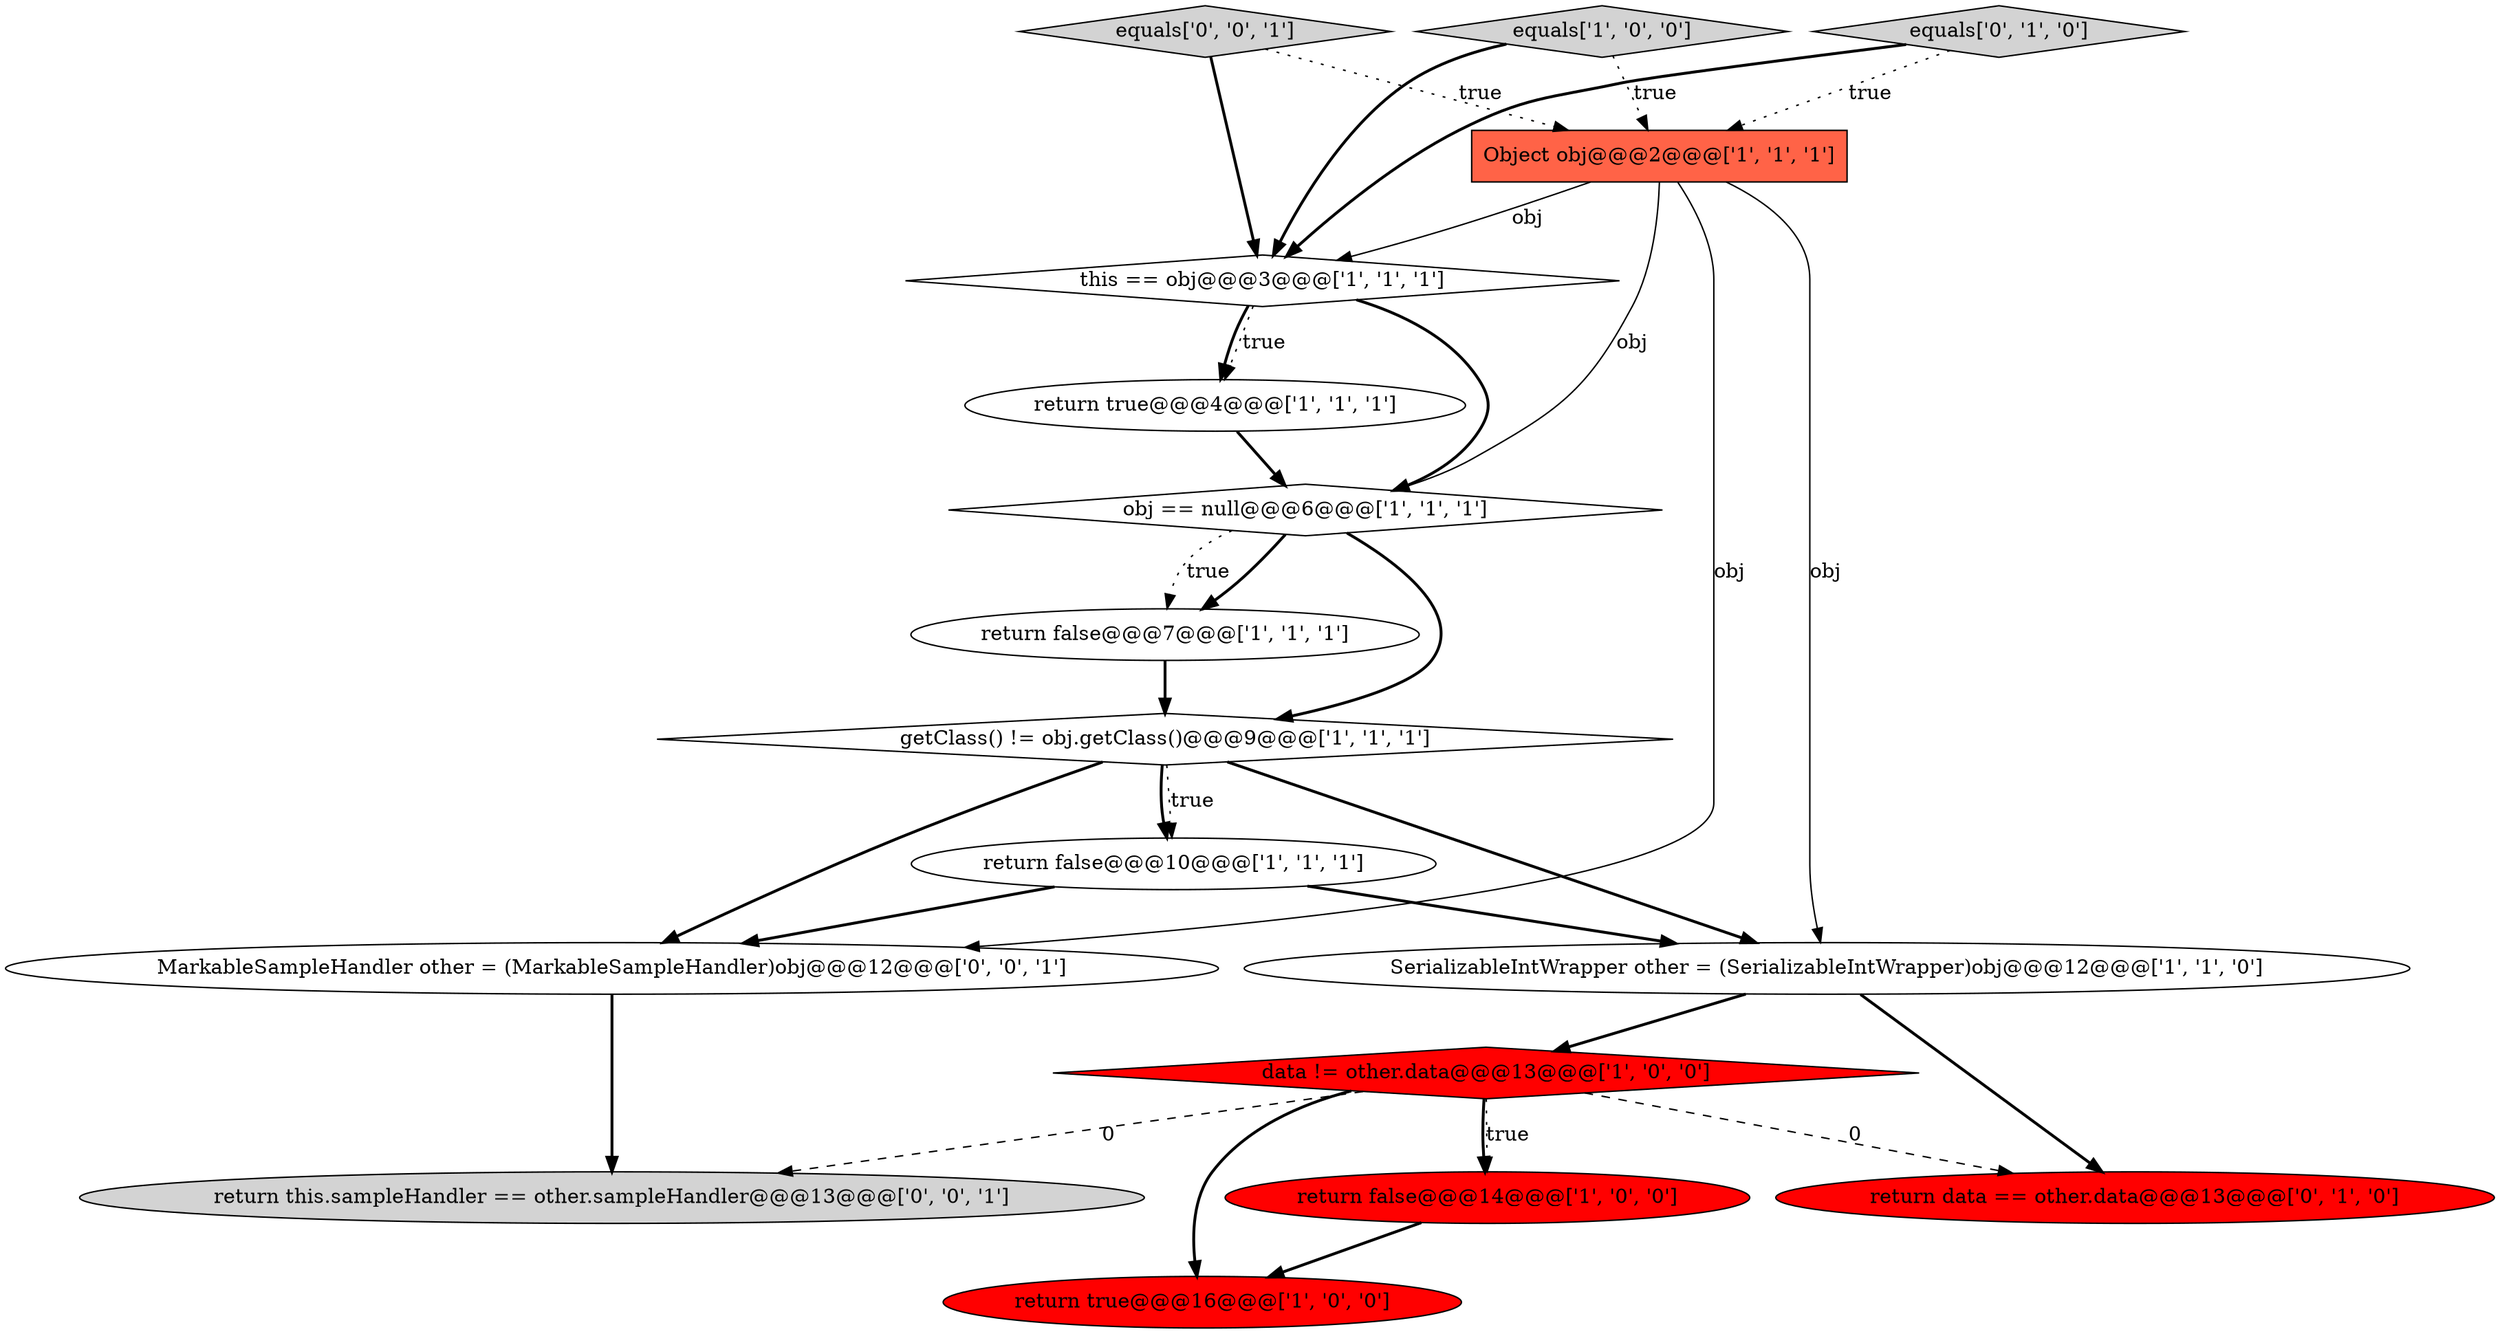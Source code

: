 digraph {
16 [style = filled, label = "equals['0', '0', '1']", fillcolor = lightgray, shape = diamond image = "AAA0AAABBB3BBB"];
6 [style = filled, label = "equals['1', '0', '0']", fillcolor = lightgray, shape = diamond image = "AAA0AAABBB1BBB"];
8 [style = filled, label = "this == obj@@@3@@@['1', '1', '1']", fillcolor = white, shape = diamond image = "AAA0AAABBB1BBB"];
10 [style = filled, label = "return true@@@16@@@['1', '0', '0']", fillcolor = red, shape = ellipse image = "AAA1AAABBB1BBB"];
1 [style = filled, label = "getClass() != obj.getClass()@@@9@@@['1', '1', '1']", fillcolor = white, shape = diamond image = "AAA0AAABBB1BBB"];
14 [style = filled, label = "return this.sampleHandler == other.sampleHandler@@@13@@@['0', '0', '1']", fillcolor = lightgray, shape = ellipse image = "AAA0AAABBB3BBB"];
15 [style = filled, label = "MarkableSampleHandler other = (MarkableSampleHandler)obj@@@12@@@['0', '0', '1']", fillcolor = white, shape = ellipse image = "AAA0AAABBB3BBB"];
11 [style = filled, label = "Object obj@@@2@@@['1', '1', '1']", fillcolor = tomato, shape = box image = "AAA0AAABBB1BBB"];
0 [style = filled, label = "return true@@@4@@@['1', '1', '1']", fillcolor = white, shape = ellipse image = "AAA0AAABBB1BBB"];
7 [style = filled, label = "return false@@@10@@@['1', '1', '1']", fillcolor = white, shape = ellipse image = "AAA0AAABBB1BBB"];
2 [style = filled, label = "SerializableIntWrapper other = (SerializableIntWrapper)obj@@@12@@@['1', '1', '0']", fillcolor = white, shape = ellipse image = "AAA0AAABBB1BBB"];
9 [style = filled, label = "obj == null@@@6@@@['1', '1', '1']", fillcolor = white, shape = diamond image = "AAA0AAABBB1BBB"];
12 [style = filled, label = "return data == other.data@@@13@@@['0', '1', '0']", fillcolor = red, shape = ellipse image = "AAA1AAABBB2BBB"];
3 [style = filled, label = "return false@@@14@@@['1', '0', '0']", fillcolor = red, shape = ellipse image = "AAA1AAABBB1BBB"];
4 [style = filled, label = "return false@@@7@@@['1', '1', '1']", fillcolor = white, shape = ellipse image = "AAA0AAABBB1BBB"];
5 [style = filled, label = "data != other.data@@@13@@@['1', '0', '0']", fillcolor = red, shape = diamond image = "AAA1AAABBB1BBB"];
13 [style = filled, label = "equals['0', '1', '0']", fillcolor = lightgray, shape = diamond image = "AAA0AAABBB2BBB"];
5->3 [style = bold, label=""];
5->10 [style = bold, label=""];
0->9 [style = bold, label=""];
5->12 [style = dashed, label="0"];
5->14 [style = dashed, label="0"];
15->14 [style = bold, label=""];
16->8 [style = bold, label=""];
11->15 [style = solid, label="obj"];
1->15 [style = bold, label=""];
9->4 [style = bold, label=""];
5->3 [style = dotted, label="true"];
1->7 [style = bold, label=""];
2->12 [style = bold, label=""];
1->7 [style = dotted, label="true"];
8->0 [style = bold, label=""];
3->10 [style = bold, label=""];
7->2 [style = bold, label=""];
6->8 [style = bold, label=""];
8->9 [style = bold, label=""];
9->4 [style = dotted, label="true"];
13->11 [style = dotted, label="true"];
7->15 [style = bold, label=""];
8->0 [style = dotted, label="true"];
4->1 [style = bold, label=""];
1->2 [style = bold, label=""];
6->11 [style = dotted, label="true"];
11->2 [style = solid, label="obj"];
13->8 [style = bold, label=""];
9->1 [style = bold, label=""];
16->11 [style = dotted, label="true"];
11->9 [style = solid, label="obj"];
2->5 [style = bold, label=""];
11->8 [style = solid, label="obj"];
}

